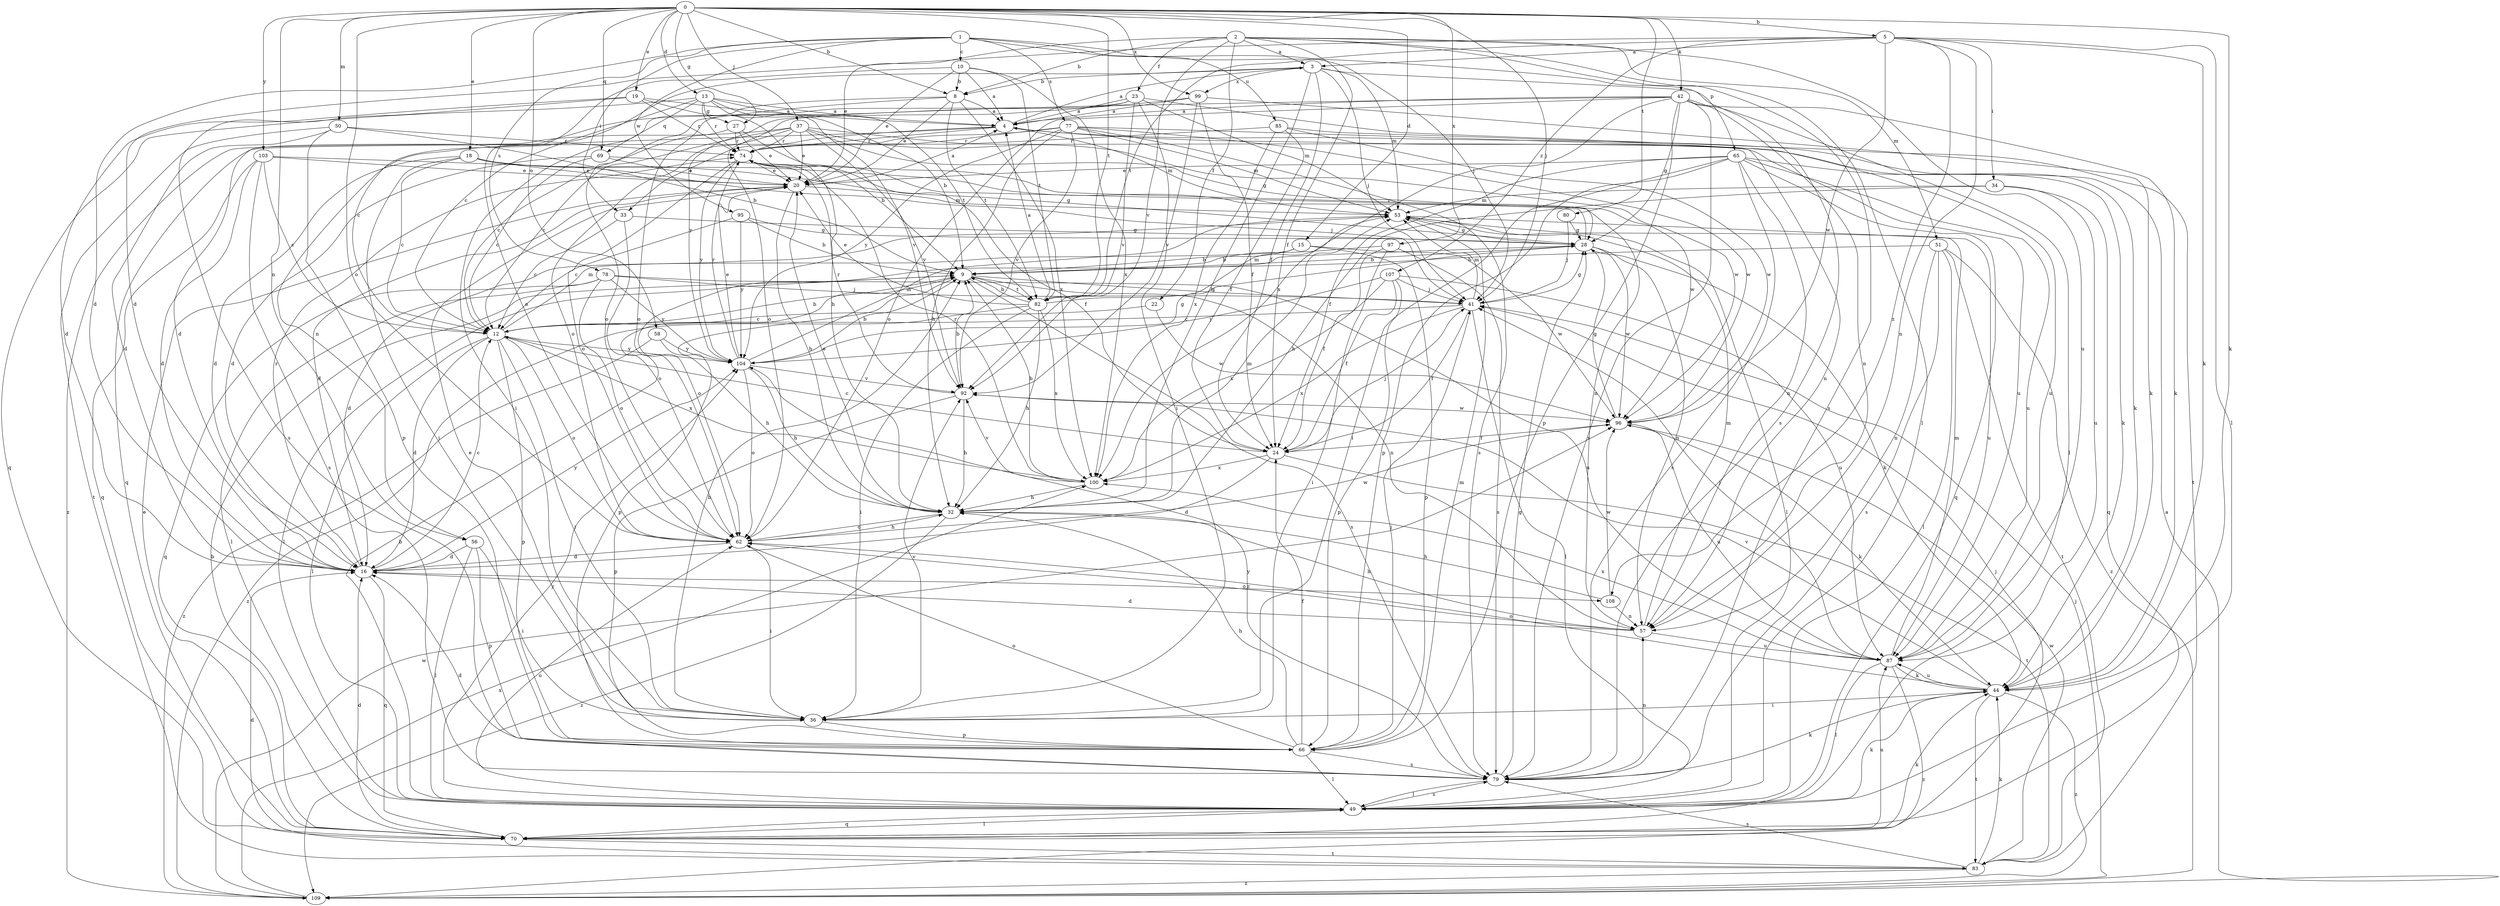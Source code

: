 strict digraph  {
0;
1;
2;
3;
4;
5;
8;
9;
10;
12;
13;
15;
16;
18;
19;
20;
22;
23;
24;
27;
28;
32;
33;
34;
36;
37;
41;
42;
44;
49;
50;
51;
53;
56;
57;
58;
62;
65;
66;
69;
70;
74;
77;
78;
79;
80;
82;
83;
85;
87;
92;
95;
96;
97;
99;
100;
103;
104;
107;
108;
109;
0 -> 5  [label=b];
0 -> 8  [label=b];
0 -> 13  [label=d];
0 -> 15  [label=d];
0 -> 18  [label=e];
0 -> 19  [label=e];
0 -> 27  [label=g];
0 -> 37  [label=j];
0 -> 41  [label=j];
0 -> 42  [label=k];
0 -> 44  [label=k];
0 -> 50  [label=m];
0 -> 56  [label=n];
0 -> 58  [label=o];
0 -> 62  [label=o];
0 -> 69  [label=q];
0 -> 80  [label=t];
0 -> 82  [label=t];
0 -> 97  [label=x];
0 -> 99  [label=x];
0 -> 103  [label=y];
1 -> 10  [label=c];
1 -> 16  [label=d];
1 -> 33  [label=i];
1 -> 41  [label=j];
1 -> 65  [label=p];
1 -> 77  [label=s];
1 -> 78  [label=s];
1 -> 85  [label=u];
1 -> 95  [label=w];
2 -> 3  [label=a];
2 -> 8  [label=b];
2 -> 20  [label=e];
2 -> 22  [label=f];
2 -> 23  [label=f];
2 -> 24  [label=f];
2 -> 49  [label=l];
2 -> 51  [label=m];
2 -> 79  [label=s];
2 -> 87  [label=u];
2 -> 92  [label=v];
3 -> 8  [label=b];
3 -> 12  [label=c];
3 -> 24  [label=f];
3 -> 32  [label=h];
3 -> 41  [label=j];
3 -> 53  [label=m];
3 -> 79  [label=s];
3 -> 99  [label=x];
4 -> 3  [label=a];
4 -> 33  [label=i];
4 -> 44  [label=k];
4 -> 53  [label=m];
4 -> 56  [label=n];
4 -> 74  [label=r];
5 -> 3  [label=a];
5 -> 16  [label=d];
5 -> 34  [label=i];
5 -> 44  [label=k];
5 -> 49  [label=l];
5 -> 57  [label=n];
5 -> 82  [label=t];
5 -> 96  [label=w];
5 -> 107  [label=z];
5 -> 108  [label=z];
8 -> 4  [label=a];
8 -> 20  [label=e];
8 -> 36  [label=i];
8 -> 62  [label=o];
8 -> 82  [label=t];
8 -> 100  [label=x];
9 -> 41  [label=j];
9 -> 49  [label=l];
9 -> 57  [label=n];
9 -> 66  [label=p];
9 -> 79  [label=s];
9 -> 82  [label=t];
10 -> 4  [label=a];
10 -> 8  [label=b];
10 -> 20  [label=e];
10 -> 62  [label=o];
10 -> 82  [label=t];
10 -> 100  [label=x];
12 -> 9  [label=b];
12 -> 16  [label=d];
12 -> 36  [label=i];
12 -> 49  [label=l];
12 -> 53  [label=m];
12 -> 62  [label=o];
12 -> 66  [label=p];
12 -> 100  [label=x];
12 -> 104  [label=y];
13 -> 4  [label=a];
13 -> 9  [label=b];
13 -> 12  [label=c];
13 -> 27  [label=g];
13 -> 69  [label=q];
13 -> 70  [label=q];
13 -> 74  [label=r];
13 -> 82  [label=t];
13 -> 92  [label=v];
15 -> 9  [label=b];
15 -> 16  [label=d];
15 -> 66  [label=p];
15 -> 96  [label=w];
16 -> 12  [label=c];
16 -> 70  [label=q];
16 -> 74  [label=r];
16 -> 104  [label=y];
16 -> 108  [label=z];
18 -> 12  [label=c];
18 -> 16  [label=d];
18 -> 20  [label=e];
18 -> 28  [label=g];
18 -> 36  [label=i];
18 -> 57  [label=n];
19 -> 4  [label=a];
19 -> 16  [label=d];
19 -> 32  [label=h];
19 -> 74  [label=r];
19 -> 79  [label=s];
20 -> 4  [label=a];
20 -> 16  [label=d];
20 -> 32  [label=h];
20 -> 53  [label=m];
22 -> 12  [label=c];
22 -> 96  [label=w];
23 -> 4  [label=a];
23 -> 36  [label=i];
23 -> 53  [label=m];
23 -> 62  [label=o];
23 -> 83  [label=t];
23 -> 92  [label=v];
23 -> 104  [label=y];
24 -> 12  [label=c];
24 -> 16  [label=d];
24 -> 41  [label=j];
24 -> 83  [label=t];
24 -> 100  [label=x];
27 -> 9  [label=b];
27 -> 12  [label=c];
27 -> 20  [label=e];
27 -> 74  [label=r];
28 -> 9  [label=b];
28 -> 44  [label=k];
28 -> 57  [label=n];
28 -> 62  [label=o];
28 -> 74  [label=r];
28 -> 96  [label=w];
32 -> 20  [label=e];
32 -> 53  [label=m];
32 -> 62  [label=o];
32 -> 109  [label=z];
33 -> 12  [label=c];
33 -> 28  [label=g];
33 -> 62  [label=o];
34 -> 32  [label=h];
34 -> 53  [label=m];
34 -> 70  [label=q];
34 -> 87  [label=u];
36 -> 9  [label=b];
36 -> 20  [label=e];
36 -> 66  [label=p];
36 -> 92  [label=v];
37 -> 12  [label=c];
37 -> 20  [label=e];
37 -> 28  [label=g];
37 -> 62  [label=o];
37 -> 74  [label=r];
37 -> 87  [label=u];
37 -> 92  [label=v];
37 -> 96  [label=w];
37 -> 109  [label=z];
41 -> 12  [label=c];
41 -> 24  [label=f];
41 -> 28  [label=g];
41 -> 49  [label=l];
41 -> 53  [label=m];
41 -> 100  [label=x];
42 -> 4  [label=a];
42 -> 16  [label=d];
42 -> 28  [label=g];
42 -> 44  [label=k];
42 -> 49  [label=l];
42 -> 57  [label=n];
42 -> 62  [label=o];
42 -> 66  [label=p];
42 -> 79  [label=s];
42 -> 100  [label=x];
44 -> 36  [label=i];
44 -> 62  [label=o];
44 -> 83  [label=t];
44 -> 87  [label=u];
44 -> 92  [label=v];
44 -> 109  [label=z];
49 -> 9  [label=b];
49 -> 44  [label=k];
49 -> 62  [label=o];
49 -> 70  [label=q];
49 -> 79  [label=s];
49 -> 104  [label=y];
50 -> 9  [label=b];
50 -> 16  [label=d];
50 -> 66  [label=p];
50 -> 74  [label=r];
50 -> 83  [label=t];
51 -> 9  [label=b];
51 -> 49  [label=l];
51 -> 57  [label=n];
51 -> 79  [label=s];
51 -> 83  [label=t];
51 -> 109  [label=z];
53 -> 28  [label=g];
53 -> 49  [label=l];
53 -> 87  [label=u];
56 -> 16  [label=d];
56 -> 36  [label=i];
56 -> 49  [label=l];
56 -> 66  [label=p];
57 -> 16  [label=d];
57 -> 32  [label=h];
57 -> 53  [label=m];
57 -> 62  [label=o];
57 -> 87  [label=u];
58 -> 32  [label=h];
58 -> 104  [label=y];
58 -> 109  [label=z];
62 -> 16  [label=d];
62 -> 32  [label=h];
62 -> 36  [label=i];
62 -> 96  [label=w];
65 -> 20  [label=e];
65 -> 24  [label=f];
65 -> 36  [label=i];
65 -> 44  [label=k];
65 -> 57  [label=n];
65 -> 66  [label=p];
65 -> 70  [label=q];
65 -> 79  [label=s];
65 -> 87  [label=u];
66 -> 24  [label=f];
66 -> 32  [label=h];
66 -> 41  [label=j];
66 -> 49  [label=l];
66 -> 53  [label=m];
66 -> 62  [label=o];
66 -> 79  [label=s];
69 -> 12  [label=c];
69 -> 16  [label=d];
69 -> 20  [label=e];
69 -> 96  [label=w];
70 -> 9  [label=b];
70 -> 16  [label=d];
70 -> 20  [label=e];
70 -> 41  [label=j];
70 -> 44  [label=k];
70 -> 49  [label=l];
70 -> 83  [label=t];
70 -> 87  [label=u];
74 -> 20  [label=e];
74 -> 24  [label=f];
74 -> 62  [label=o];
74 -> 104  [label=y];
77 -> 32  [label=h];
77 -> 53  [label=m];
77 -> 70  [label=q];
77 -> 74  [label=r];
77 -> 79  [label=s];
77 -> 87  [label=u];
77 -> 92  [label=v];
77 -> 96  [label=w];
77 -> 104  [label=y];
78 -> 41  [label=j];
78 -> 49  [label=l];
78 -> 62  [label=o];
78 -> 70  [label=q];
78 -> 87  [label=u];
78 -> 104  [label=y];
79 -> 16  [label=d];
79 -> 28  [label=g];
79 -> 44  [label=k];
79 -> 49  [label=l];
79 -> 57  [label=n];
79 -> 104  [label=y];
80 -> 28  [label=g];
80 -> 41  [label=j];
82 -> 4  [label=a];
82 -> 9  [label=b];
82 -> 20  [label=e];
82 -> 32  [label=h];
82 -> 36  [label=i];
82 -> 53  [label=m];
82 -> 100  [label=x];
82 -> 109  [label=z];
83 -> 16  [label=d];
83 -> 44  [label=k];
83 -> 79  [label=s];
83 -> 96  [label=w];
83 -> 109  [label=z];
85 -> 24  [label=f];
85 -> 57  [label=n];
85 -> 74  [label=r];
85 -> 96  [label=w];
85 -> 100  [label=x];
87 -> 41  [label=j];
87 -> 44  [label=k];
87 -> 49  [label=l];
87 -> 53  [label=m];
87 -> 100  [label=x];
87 -> 109  [label=z];
92 -> 9  [label=b];
92 -> 32  [label=h];
92 -> 66  [label=p];
92 -> 74  [label=r];
92 -> 96  [label=w];
95 -> 9  [label=b];
95 -> 12  [label=c];
95 -> 28  [label=g];
95 -> 104  [label=y];
96 -> 24  [label=f];
96 -> 28  [label=g];
96 -> 44  [label=k];
96 -> 87  [label=u];
97 -> 9  [label=b];
97 -> 24  [label=f];
97 -> 36  [label=i];
97 -> 79  [label=s];
99 -> 4  [label=a];
99 -> 24  [label=f];
99 -> 44  [label=k];
99 -> 62  [label=o];
99 -> 92  [label=v];
100 -> 9  [label=b];
100 -> 32  [label=h];
100 -> 74  [label=r];
100 -> 92  [label=v];
103 -> 12  [label=c];
103 -> 16  [label=d];
103 -> 20  [label=e];
103 -> 41  [label=j];
103 -> 70  [label=q];
103 -> 79  [label=s];
104 -> 9  [label=b];
104 -> 20  [label=e];
104 -> 28  [label=g];
104 -> 32  [label=h];
104 -> 53  [label=m];
104 -> 62  [label=o];
104 -> 74  [label=r];
104 -> 92  [label=v];
107 -> 24  [label=f];
107 -> 41  [label=j];
107 -> 66  [label=p];
107 -> 87  [label=u];
107 -> 100  [label=x];
107 -> 104  [label=y];
108 -> 32  [label=h];
108 -> 57  [label=n];
108 -> 96  [label=w];
109 -> 4  [label=a];
109 -> 41  [label=j];
109 -> 96  [label=w];
109 -> 100  [label=x];
}
